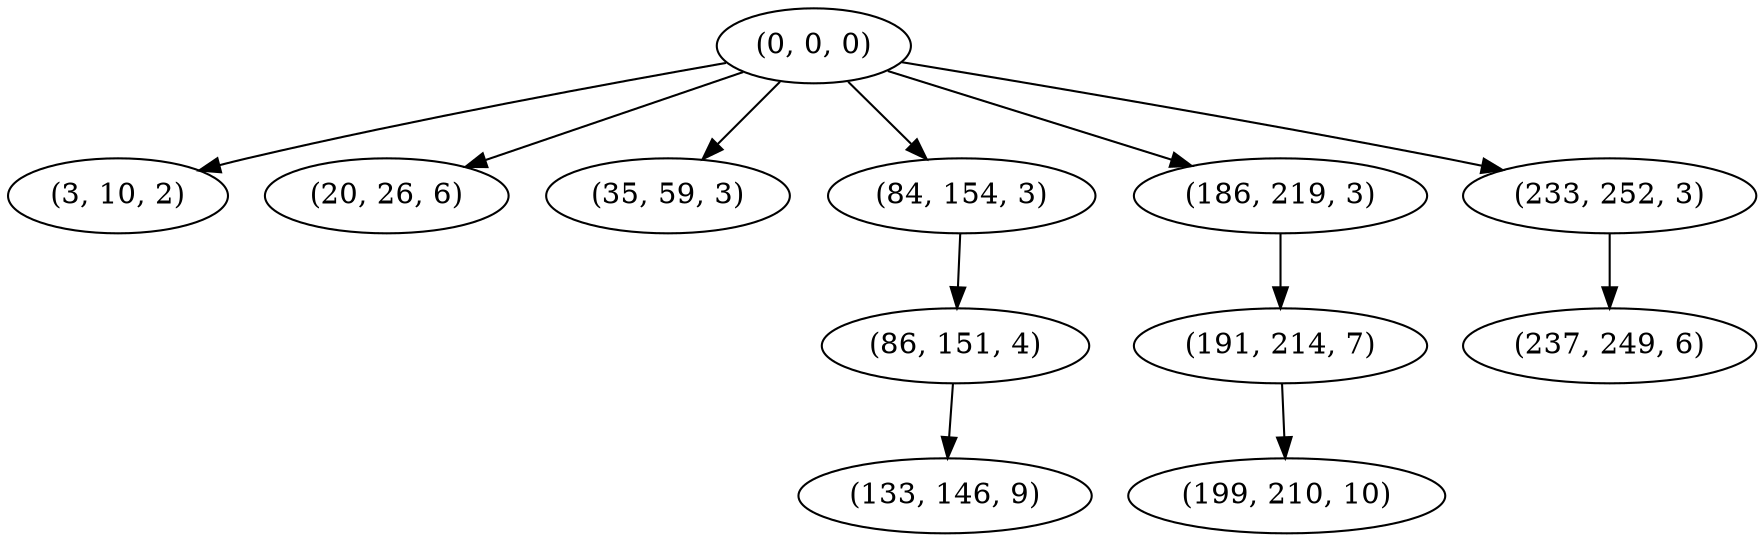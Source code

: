 digraph tree {
    "(0, 0, 0)";
    "(3, 10, 2)";
    "(20, 26, 6)";
    "(35, 59, 3)";
    "(84, 154, 3)";
    "(86, 151, 4)";
    "(133, 146, 9)";
    "(186, 219, 3)";
    "(191, 214, 7)";
    "(199, 210, 10)";
    "(233, 252, 3)";
    "(237, 249, 6)";
    "(0, 0, 0)" -> "(3, 10, 2)";
    "(0, 0, 0)" -> "(20, 26, 6)";
    "(0, 0, 0)" -> "(35, 59, 3)";
    "(0, 0, 0)" -> "(84, 154, 3)";
    "(0, 0, 0)" -> "(186, 219, 3)";
    "(0, 0, 0)" -> "(233, 252, 3)";
    "(84, 154, 3)" -> "(86, 151, 4)";
    "(86, 151, 4)" -> "(133, 146, 9)";
    "(186, 219, 3)" -> "(191, 214, 7)";
    "(191, 214, 7)" -> "(199, 210, 10)";
    "(233, 252, 3)" -> "(237, 249, 6)";
}
